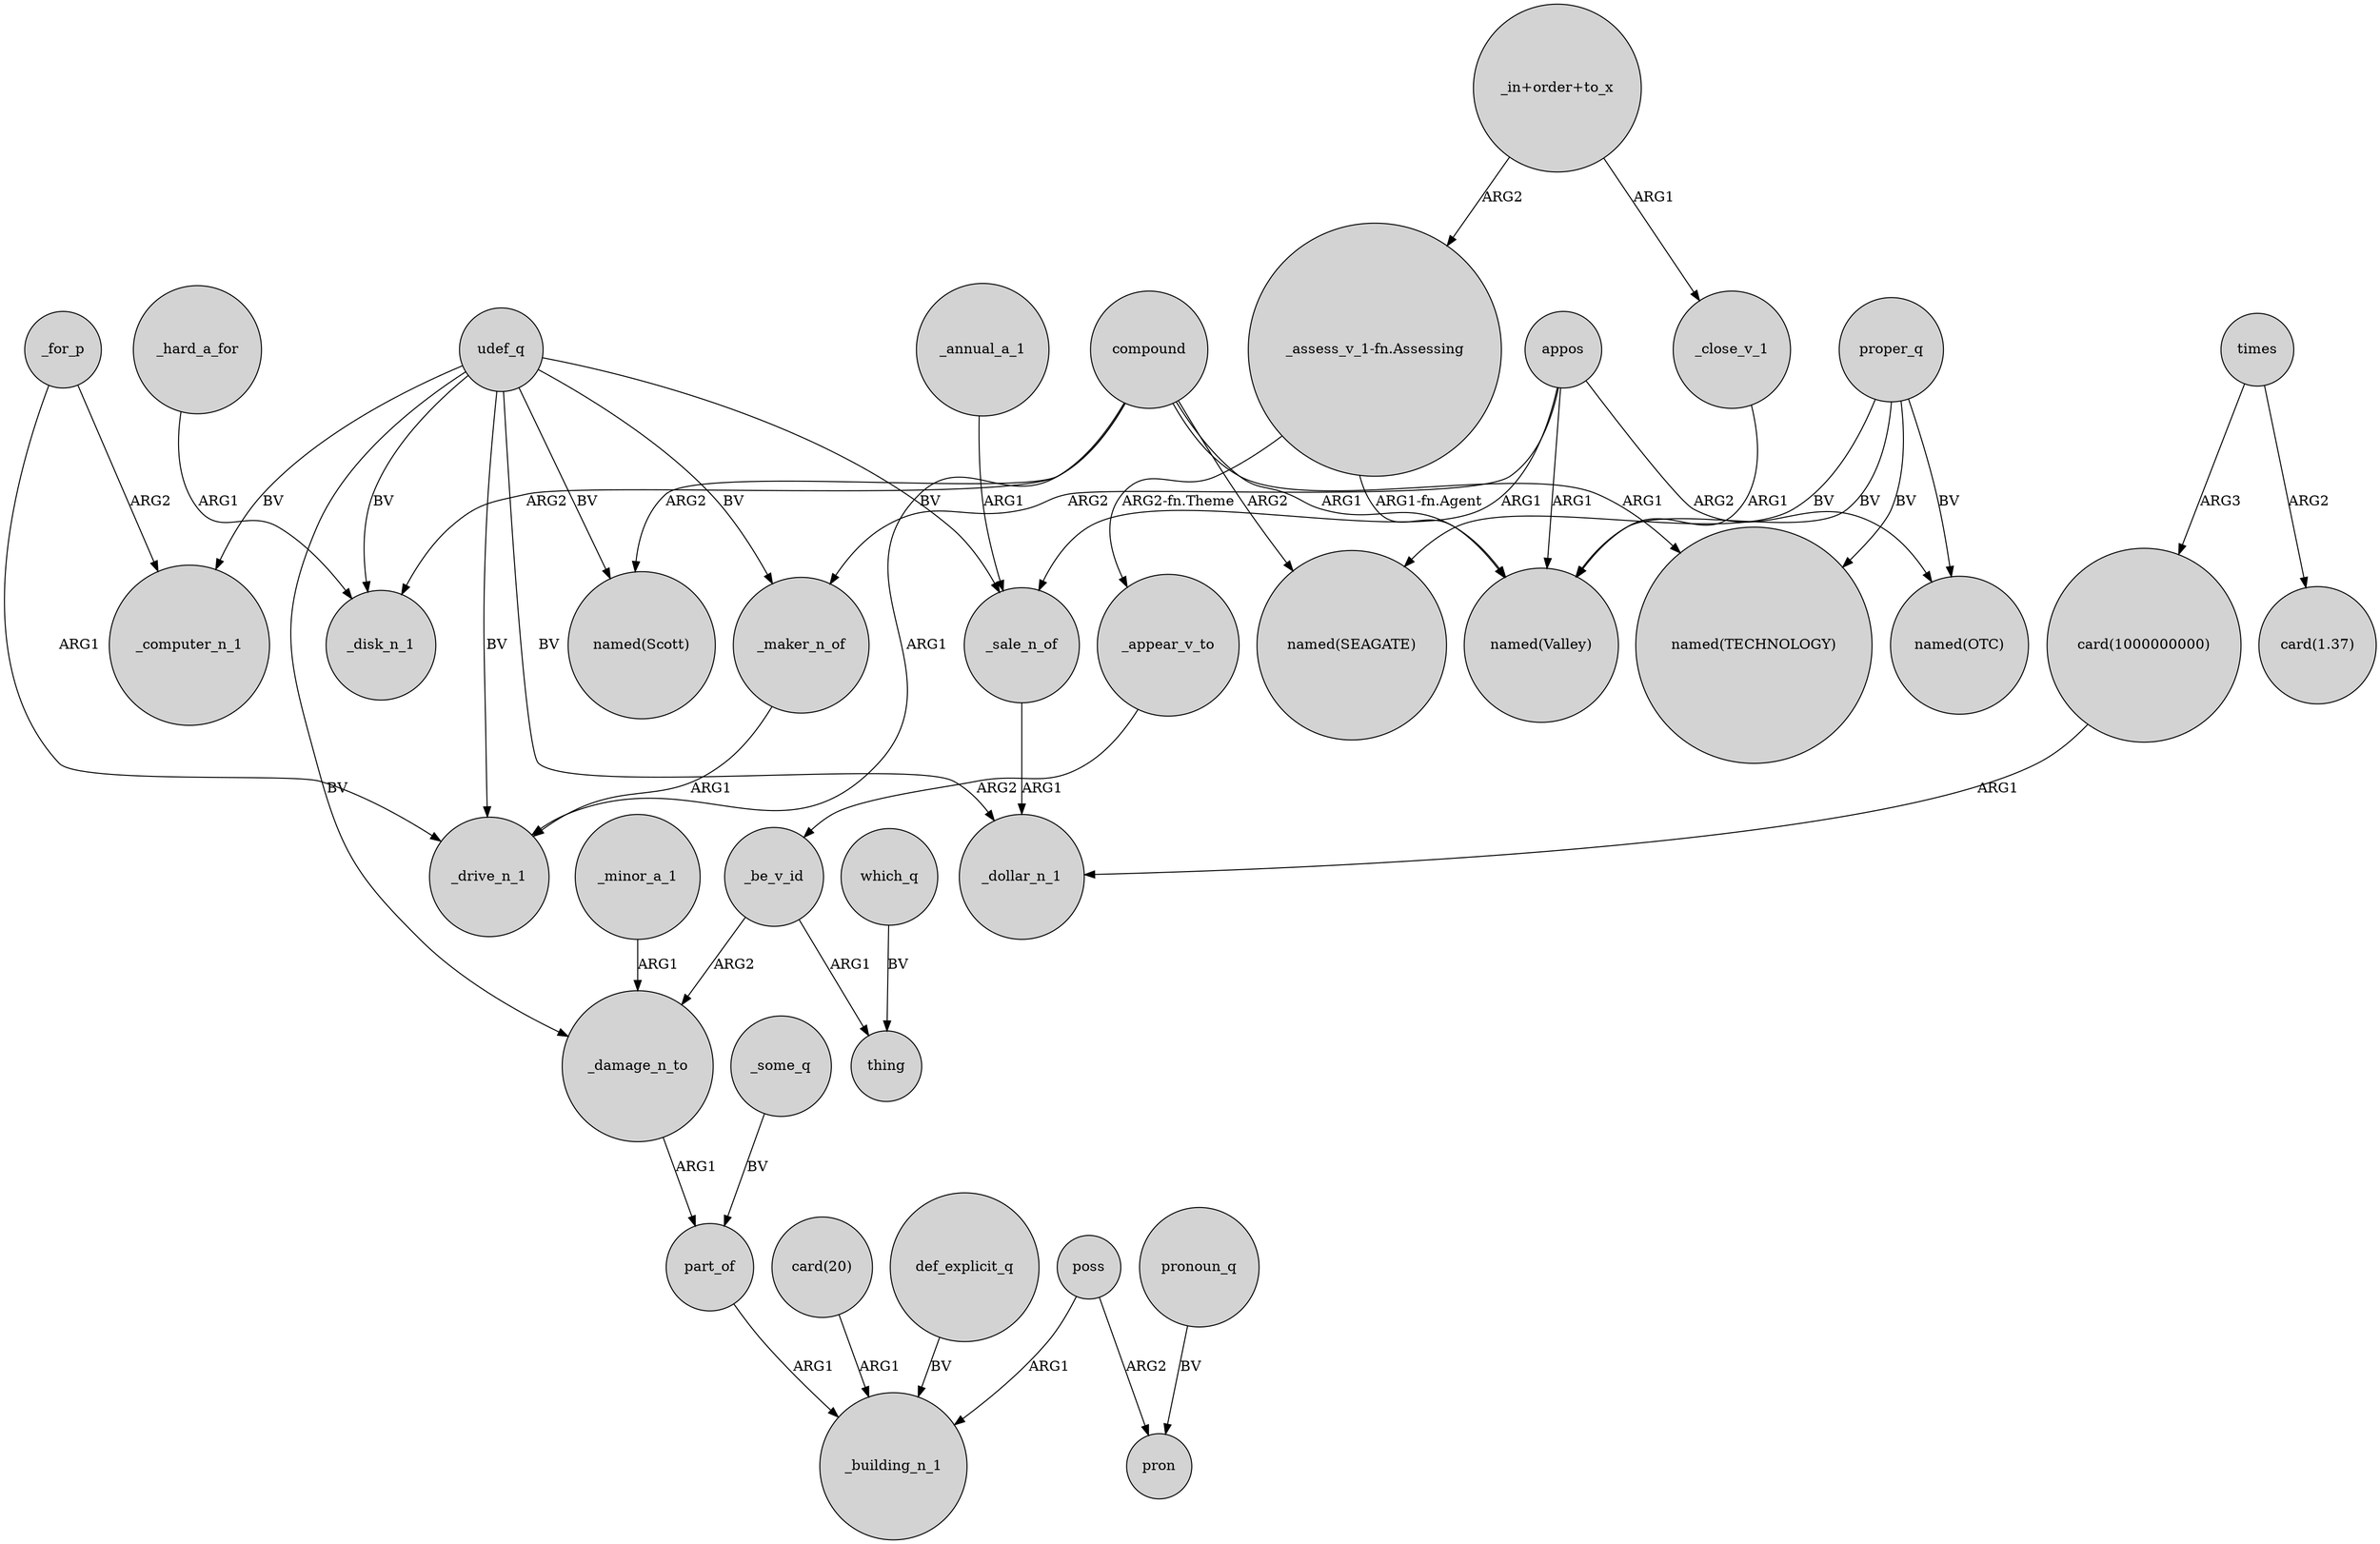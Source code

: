 digraph {
	node [shape=circle style=filled]
	_hard_a_for -> _disk_n_1 [label=ARG1]
	_for_p -> _drive_n_1 [label=ARG1]
	poss -> pron [label=ARG2]
	"_assess_v_1-fn.Assessing" -> "named(Valley)" [label="ARG1-fn.Agent"]
	_maker_n_of -> _drive_n_1 [label=ARG1]
	"_in+order+to_x" -> "_assess_v_1-fn.Assessing" [label=ARG2]
	poss -> _building_n_1 [label=ARG1]
	appos -> "named(OTC)" [label=ARG2]
	proper_q -> "named(OTC)" [label=BV]
	"_assess_v_1-fn.Assessing" -> _appear_v_to [label="ARG2-fn.Theme"]
	_close_v_1 -> "named(Valley)" [label=ARG1]
	udef_q -> _computer_n_1 [label=BV]
	compound -> _drive_n_1 [label=ARG1]
	appos -> _maker_n_of [label=ARG2]
	udef_q -> "named(Scott)" [label=BV]
	compound -> "named(TECHNOLOGY)" [label=ARG1]
	times -> "card(1000000000)" [label=ARG3]
	_be_v_id -> _damage_n_to [label=ARG2]
	udef_q -> _drive_n_1 [label=BV]
	_damage_n_to -> part_of [label=ARG1]
	_some_q -> part_of [label=BV]
	proper_q -> "named(Valley)" [label=BV]
	_annual_a_1 -> _sale_n_of [label=ARG1]
	pronoun_q -> pron [label=BV]
	appos -> _sale_n_of [label=ARG1]
	proper_q -> "named(SEAGATE)" [label=BV]
	part_of -> _building_n_1 [label=ARG1]
	udef_q -> _damage_n_to [label=BV]
	udef_q -> _maker_n_of [label=BV]
	compound -> "named(Valley)" [label=ARG1]
	_be_v_id -> thing [label=ARG1]
	compound -> _disk_n_1 [label=ARG2]
	times -> "card(1.37)" [label=ARG2]
	udef_q -> _sale_n_of [label=BV]
	appos -> "named(Valley)" [label=ARG1]
	proper_q -> "named(TECHNOLOGY)" [label=BV]
	udef_q -> _disk_n_1 [label=BV]
	"card(20)" -> _building_n_1 [label=ARG1]
	_appear_v_to -> _be_v_id [label=ARG2]
	_minor_a_1 -> _damage_n_to [label=ARG1]
	"card(1000000000)" -> _dollar_n_1 [label=ARG1]
	"_in+order+to_x" -> _close_v_1 [label=ARG1]
	compound -> "named(Scott)" [label=ARG2]
	def_explicit_q -> _building_n_1 [label=BV]
	compound -> "named(SEAGATE)" [label=ARG2]
	udef_q -> _dollar_n_1 [label=BV]
	_sale_n_of -> _dollar_n_1 [label=ARG1]
	which_q -> thing [label=BV]
	_for_p -> _computer_n_1 [label=ARG2]
}
